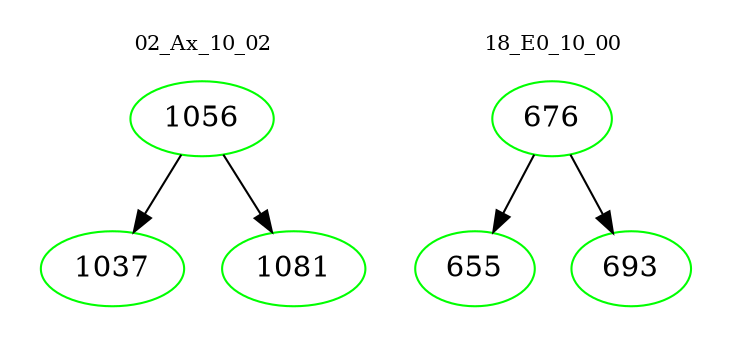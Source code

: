 digraph{
subgraph cluster_0 {
color = white
label = "02_Ax_10_02";
fontsize=10;
T0_1056 [label="1056", color="green"]
T0_1056 -> T0_1037 [color="black"]
T0_1037 [label="1037", color="green"]
T0_1056 -> T0_1081 [color="black"]
T0_1081 [label="1081", color="green"]
}
subgraph cluster_1 {
color = white
label = "18_E0_10_00";
fontsize=10;
T1_676 [label="676", color="green"]
T1_676 -> T1_655 [color="black"]
T1_655 [label="655", color="green"]
T1_676 -> T1_693 [color="black"]
T1_693 [label="693", color="green"]
}
}
